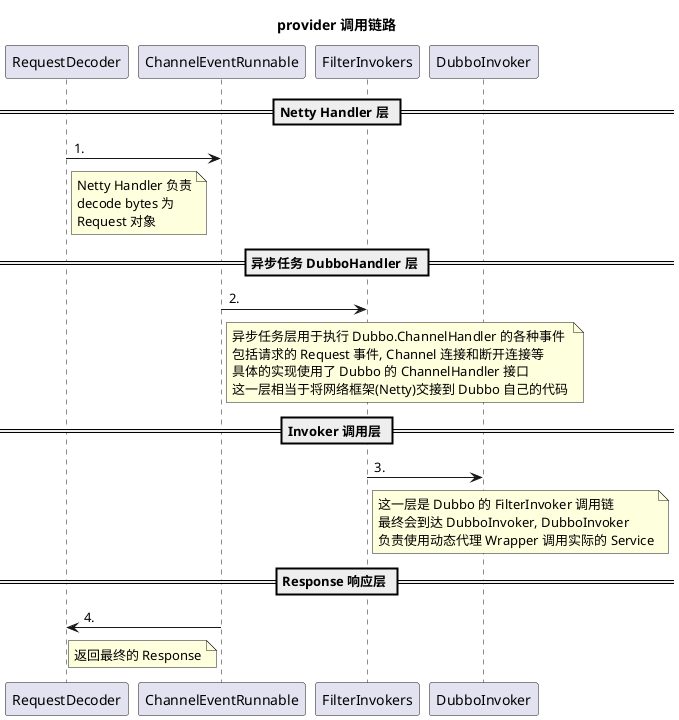 @startuml

title provider 调用链路

== Netty Handler 层 ==

RequestDecoder -> ChannelEventRunnable : 1.
note right of RequestDecoder
    Netty Handler 负责
    decode bytes 为
    Request 对象
end note

== 异步任务 DubboHandler 层 ==

ChannelEventRunnable -> FilterInvokers : 2.
note right ChannelEventRunnable
    异步任务层用于执行 Dubbo.ChannelHandler 的各种事件
    包括请求的 Request 事件, Channel 连接和断开连接等
    具体的实现使用了 Dubbo 的 ChannelHandler 接口
    这一层相当于将网络框架(Netty)交接到 Dubbo 自己的代码
end note

== Invoker 调用层 ==

FilterInvokers -> DubboInvoker : 3.
note right FilterInvokers
    这一层是 Dubbo 的 FilterInvoker 调用链
    最终会到达 DubboInvoker, DubboInvoker
    负责使用动态代理 Wrapper 调用实际的 Service
end note

== Response 响应层 ==

ChannelEventRunnable -> RequestDecoder : 4.

note left ChannelEventRunnable
    返回最终的 Response
end note

@enduml